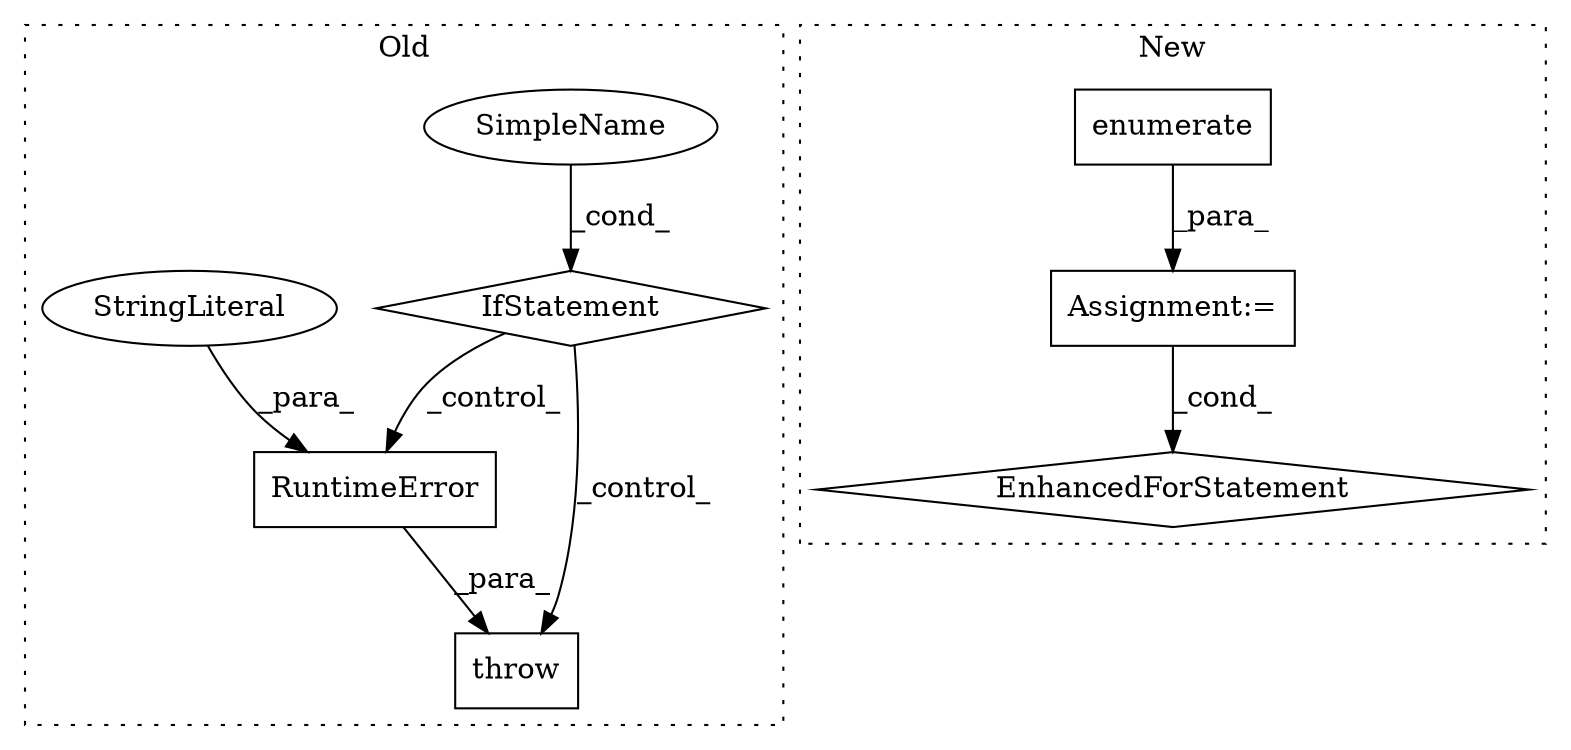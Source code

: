 digraph G {
subgraph cluster0 {
1 [label="RuntimeError" a="32" s="7496,7599" l="13,1" shape="box"];
3 [label="IfStatement" a="25" s="7460,7480" l="4,2" shape="diamond"];
4 [label="SimpleName" a="42" s="" l="" shape="ellipse"];
5 [label="StringLiteral" a="45" s="7509" l="90" shape="ellipse"];
6 [label="throw" a="53" s="7490" l="6" shape="box"];
label = "Old";
style="dotted";
}
subgraph cluster1 {
2 [label="enumerate" a="32" s="7797,7818" l="10,1" shape="box"];
7 [label="Assignment:=" a="7" s="7716,7819" l="69,2" shape="box"];
8 [label="EnhancedForStatement" a="70" s="7716,7819" l="69,2" shape="diamond"];
label = "New";
style="dotted";
}
1 -> 6 [label="_para_"];
2 -> 7 [label="_para_"];
3 -> 6 [label="_control_"];
3 -> 1 [label="_control_"];
4 -> 3 [label="_cond_"];
5 -> 1 [label="_para_"];
7 -> 8 [label="_cond_"];
}
